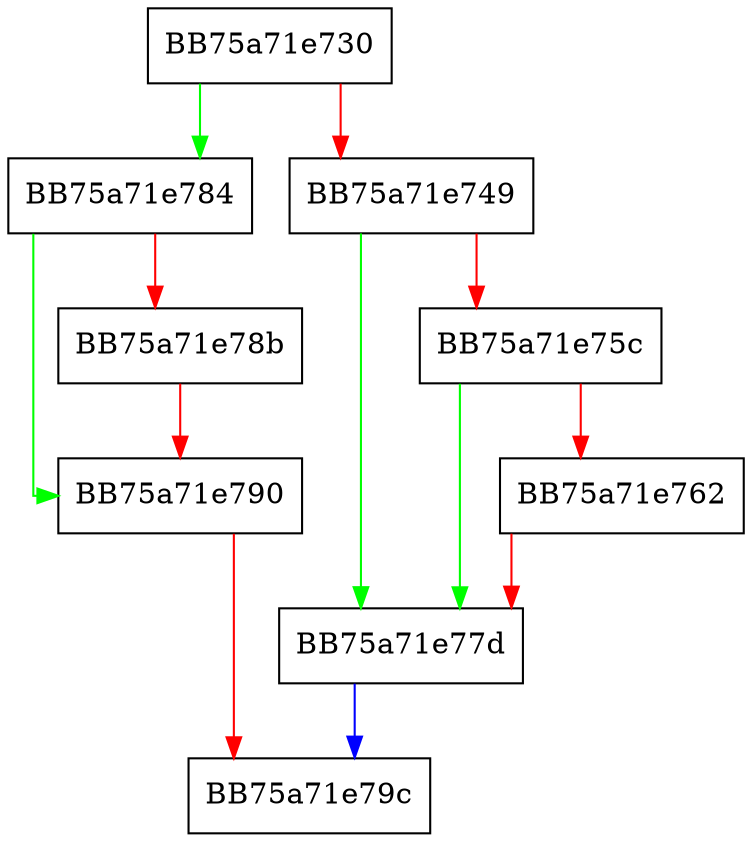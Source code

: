 digraph RemoveDetection {
  node [shape="box"];
  graph [splines=ortho];
  BB75a71e730 -> BB75a71e784 [color="green"];
  BB75a71e730 -> BB75a71e749 [color="red"];
  BB75a71e749 -> BB75a71e77d [color="green"];
  BB75a71e749 -> BB75a71e75c [color="red"];
  BB75a71e75c -> BB75a71e77d [color="green"];
  BB75a71e75c -> BB75a71e762 [color="red"];
  BB75a71e762 -> BB75a71e77d [color="red"];
  BB75a71e77d -> BB75a71e79c [color="blue"];
  BB75a71e784 -> BB75a71e790 [color="green"];
  BB75a71e784 -> BB75a71e78b [color="red"];
  BB75a71e78b -> BB75a71e790 [color="red"];
  BB75a71e790 -> BB75a71e79c [color="red"];
}